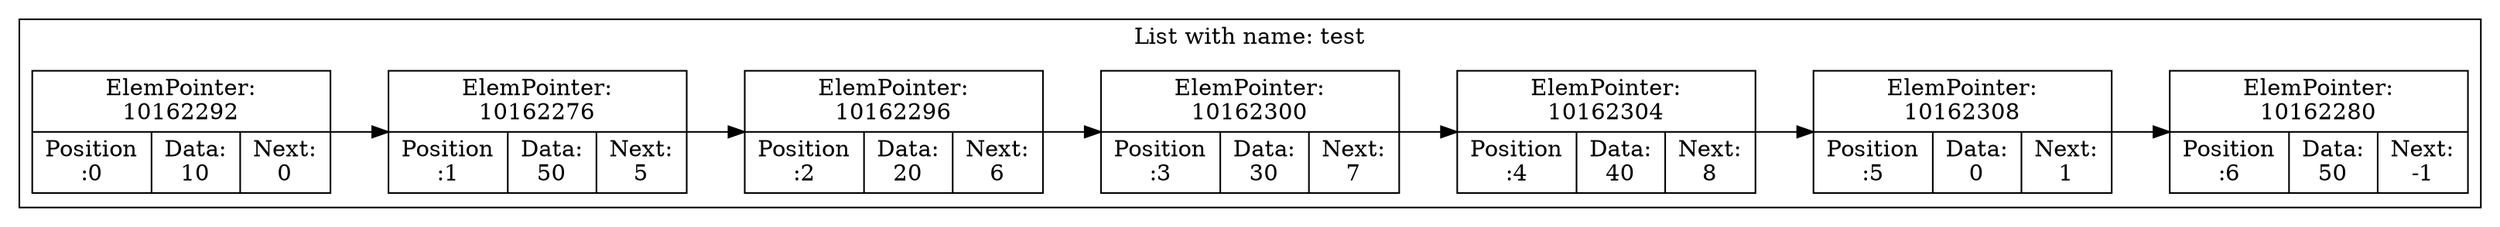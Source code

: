 digraph G{
rankdir=LR;
subgraph clusterlist {
0 [shape=record, label="ElemPointer:\n10162292 | {Position\n:0 | Data:\n10 | Next:\n0}"];
0->1
1 [shape=record, label="ElemPointer:\n10162276 | {Position\n:1 | Data:\n50 | Next:\n5}"];
1->2
2 [shape=record, label="ElemPointer:\n10162296 | {Position\n:2 | Data:\n20 | Next:\n6}"];
2->3
3 [shape=record, label="ElemPointer:\n10162300 | {Position\n:3 | Data:\n30 | Next:\n7}"];
3->4
4 [shape=record, label="ElemPointer:\n10162304 | {Position\n:4 | Data:\n40 | Next:\n8}"];
4->5
5 [shape=record, label="ElemPointer:\n10162308 | {Position\n:5 | Data:\n0 | Next:\n1}"];
5->6
6 [shape=record, label="ElemPointer:\n10162280 | {Position\n:6 | Data:\n50 | Next:\n-1}"];
label = "List with name: test"}
}
